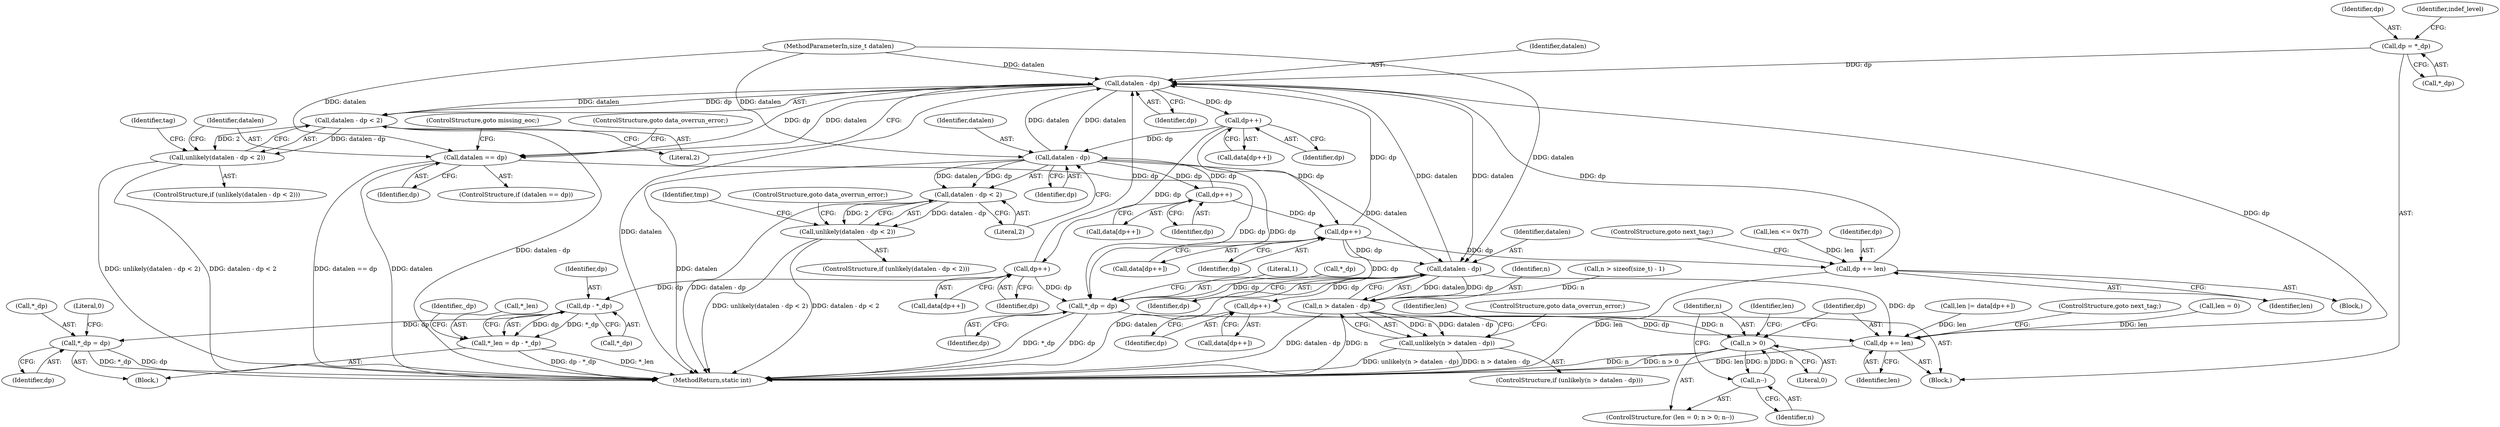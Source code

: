 digraph "1_linux_23c8a812dc3c621009e4f0e5342aa4e2ede1ceaa@pointer" {
"1000114" [label="(Call,dp = *_dp)"];
"1000128" [label="(Call,datalen - dp)"];
"1000127" [label="(Call,datalen - dp < 2)"];
"1000126" [label="(Call,unlikely(datalen - dp < 2))"];
"1000134" [label="(Call,datalen == dp)"];
"1000314" [label="(Call,*_dp = dp)"];
"1000143" [label="(Call,dp++)"];
"1000154" [label="(Call,dp++)"];
"1000167" [label="(Call,dp - *_dp)"];
"1000164" [label="(Call,*_len = dp - *_dp)"];
"1000171" [label="(Call,*_dp = dp)"];
"1000191" [label="(Call,datalen - dp)"];
"1000190" [label="(Call,datalen - dp < 2)"];
"1000189" [label="(Call,unlikely(datalen - dp < 2))"];
"1000200" [label="(Call,dp++)"];
"1000209" [label="(Call,dp++)"];
"1000216" [label="(Call,dp += len)"];
"1000257" [label="(Call,datalen - dp)"];
"1000255" [label="(Call,n > datalen - dp)"];
"1000254" [label="(Call,unlikely(n > datalen - dp))"];
"1000265" [label="(Call,n > 0)"];
"1000268" [label="(Call,n--)"];
"1000278" [label="(Call,dp++)"];
"1000280" [label="(Call,dp += len)"];
"1000135" [label="(Identifier,datalen)"];
"1000219" [label="(ControlStructure,goto next_tag;)"];
"1000263" [label="(Identifier,len)"];
"1000274" [label="(Call,len |= data[dp++])"];
"1000116" [label="(Call,*_dp)"];
"1000163" [label="(Block,)"];
"1000191" [label="(Call,datalen - dp)"];
"1000272" [label="(Identifier,len)"];
"1000257" [label="(Call,datalen - dp)"];
"1000320" [label="(Literal,1)"];
"1000280" [label="(Call,dp += len)"];
"1000176" [label="(Literal,0)"];
"1000266" [label="(Identifier,n)"];
"1000192" [label="(Identifier,datalen)"];
"1000125" [label="(ControlStructure,if (unlikely(datalen - dp < 2)))"];
"1000165" [label="(Call,*_len)"];
"1000143" [label="(Call,dp++)"];
"1000281" [label="(Identifier,dp)"];
"1000154" [label="(Call,dp++)"];
"1000254" [label="(Call,unlikely(n > datalen - dp))"];
"1000134" [label="(Call,datalen == dp)"];
"1000282" [label="(Identifier,len)"];
"1000278" [label="(Call,dp++)"];
"1000172" [label="(Call,*_dp)"];
"1000212" [label="(Call,len <= 0x7f)"];
"1000261" [label="(ControlStructure,for (len = 0; n > 0; n--))"];
"1000127" [label="(Call,datalen - dp < 2)"];
"1000140" [label="(Identifier,tag)"];
"1000283" [label="(ControlStructure,goto next_tag;)"];
"1000167" [label="(Call,dp - *_dp)"];
"1000131" [label="(Literal,2)"];
"1000174" [label="(Identifier,dp)"];
"1000260" [label="(ControlStructure,goto data_overrun_error;)"];
"1000164" [label="(Call,*_len = dp - *_dp)"];
"1000190" [label="(Call,datalen - dp < 2)"];
"1000141" [label="(Call,data[dp++])"];
"1000126" [label="(Call,unlikely(datalen - dp < 2))"];
"1000259" [label="(Identifier,dp)"];
"1000207" [label="(Call,data[dp++])"];
"1000267" [label="(Literal,0)"];
"1000217" [label="(Identifier,dp)"];
"1000268" [label="(Call,n--)"];
"1000138" [label="(ControlStructure,goto data_overrun_error;)"];
"1000129" [label="(Identifier,datalen)"];
"1000128" [label="(Call,datalen - dp)"];
"1000215" [label="(Block,)"];
"1000115" [label="(Identifier,dp)"];
"1000201" [label="(Identifier,dp)"];
"1000315" [label="(Call,*_dp)"];
"1000279" [label="(Identifier,dp)"];
"1000317" [label="(Identifier,dp)"];
"1000122" [label="(Identifier,indef_level)"];
"1000130" [label="(Identifier,dp)"];
"1000169" [label="(Call,*_dp)"];
"1000189" [label="(Call,unlikely(datalen - dp < 2))"];
"1000209" [label="(Call,dp++)"];
"1000136" [label="(Identifier,dp)"];
"1000256" [label="(Identifier,n)"];
"1000168" [label="(Identifier,dp)"];
"1000188" [label="(ControlStructure,if (unlikely(datalen - dp < 2)))"];
"1000200" [label="(Call,dp++)"];
"1000314" [label="(Call,*_dp = dp)"];
"1000110" [label="(Block,)"];
"1000195" [label="(ControlStructure,goto data_overrun_error;)"];
"1000218" [label="(Identifier,len)"];
"1000253" [label="(ControlStructure,if (unlikely(n > datalen - dp)))"];
"1000144" [label="(Identifier,dp)"];
"1000137" [label="(ControlStructure,goto missing_eoc;)"];
"1000246" [label="(Call,n > sizeof(size_t) - 1)"];
"1000198" [label="(Call,data[dp++])"];
"1000197" [label="(Identifier,tmp)"];
"1000269" [label="(Identifier,n)"];
"1000265" [label="(Call,n > 0)"];
"1000155" [label="(Identifier,dp)"];
"1000194" [label="(Literal,2)"];
"1000216" [label="(Call,dp += len)"];
"1000262" [label="(Call,len = 0)"];
"1000210" [label="(Identifier,dp)"];
"1000258" [label="(Identifier,datalen)"];
"1000133" [label="(ControlStructure,if (datalen == dp))"];
"1000173" [label="(Identifier,_dp)"];
"1000114" [label="(Call,dp = *_dp)"];
"1000193" [label="(Identifier,dp)"];
"1000321" [label="(MethodReturn,static int)"];
"1000152" [label="(Call,data[dp++])"];
"1000106" [label="(MethodParameterIn,size_t datalen)"];
"1000276" [label="(Call,data[dp++])"];
"1000171" [label="(Call,*_dp = dp)"];
"1000255" [label="(Call,n > datalen - dp)"];
"1000114" -> "1000110"  [label="AST: "];
"1000114" -> "1000116"  [label="CFG: "];
"1000115" -> "1000114"  [label="AST: "];
"1000116" -> "1000114"  [label="AST: "];
"1000122" -> "1000114"  [label="CFG: "];
"1000114" -> "1000128"  [label="DDG: dp"];
"1000128" -> "1000127"  [label="AST: "];
"1000128" -> "1000130"  [label="CFG: "];
"1000129" -> "1000128"  [label="AST: "];
"1000130" -> "1000128"  [label="AST: "];
"1000131" -> "1000128"  [label="CFG: "];
"1000128" -> "1000321"  [label="DDG: datalen"];
"1000128" -> "1000127"  [label="DDG: datalen"];
"1000128" -> "1000127"  [label="DDG: dp"];
"1000257" -> "1000128"  [label="DDG: datalen"];
"1000191" -> "1000128"  [label="DDG: datalen"];
"1000106" -> "1000128"  [label="DDG: datalen"];
"1000209" -> "1000128"  [label="DDG: dp"];
"1000216" -> "1000128"  [label="DDG: dp"];
"1000154" -> "1000128"  [label="DDG: dp"];
"1000280" -> "1000128"  [label="DDG: dp"];
"1000128" -> "1000134"  [label="DDG: datalen"];
"1000128" -> "1000134"  [label="DDG: dp"];
"1000128" -> "1000143"  [label="DDG: dp"];
"1000128" -> "1000191"  [label="DDG: datalen"];
"1000128" -> "1000257"  [label="DDG: datalen"];
"1000127" -> "1000126"  [label="AST: "];
"1000127" -> "1000131"  [label="CFG: "];
"1000131" -> "1000127"  [label="AST: "];
"1000126" -> "1000127"  [label="CFG: "];
"1000127" -> "1000321"  [label="DDG: datalen - dp"];
"1000127" -> "1000126"  [label="DDG: datalen - dp"];
"1000127" -> "1000126"  [label="DDG: 2"];
"1000126" -> "1000125"  [label="AST: "];
"1000135" -> "1000126"  [label="CFG: "];
"1000140" -> "1000126"  [label="CFG: "];
"1000126" -> "1000321"  [label="DDG: unlikely(datalen - dp < 2)"];
"1000126" -> "1000321"  [label="DDG: datalen - dp < 2"];
"1000134" -> "1000133"  [label="AST: "];
"1000134" -> "1000136"  [label="CFG: "];
"1000135" -> "1000134"  [label="AST: "];
"1000136" -> "1000134"  [label="AST: "];
"1000137" -> "1000134"  [label="CFG: "];
"1000138" -> "1000134"  [label="CFG: "];
"1000134" -> "1000321"  [label="DDG: datalen"];
"1000134" -> "1000321"  [label="DDG: datalen == dp"];
"1000106" -> "1000134"  [label="DDG: datalen"];
"1000134" -> "1000314"  [label="DDG: dp"];
"1000314" -> "1000110"  [label="AST: "];
"1000314" -> "1000317"  [label="CFG: "];
"1000315" -> "1000314"  [label="AST: "];
"1000317" -> "1000314"  [label="AST: "];
"1000320" -> "1000314"  [label="CFG: "];
"1000314" -> "1000321"  [label="DDG: *_dp"];
"1000314" -> "1000321"  [label="DDG: dp"];
"1000257" -> "1000314"  [label="DDG: dp"];
"1000209" -> "1000314"  [label="DDG: dp"];
"1000154" -> "1000314"  [label="DDG: dp"];
"1000191" -> "1000314"  [label="DDG: dp"];
"1000143" -> "1000141"  [label="AST: "];
"1000143" -> "1000144"  [label="CFG: "];
"1000144" -> "1000143"  [label="AST: "];
"1000141" -> "1000143"  [label="CFG: "];
"1000143" -> "1000154"  [label="DDG: dp"];
"1000143" -> "1000191"  [label="DDG: dp"];
"1000143" -> "1000209"  [label="DDG: dp"];
"1000154" -> "1000152"  [label="AST: "];
"1000154" -> "1000155"  [label="CFG: "];
"1000155" -> "1000154"  [label="AST: "];
"1000152" -> "1000154"  [label="CFG: "];
"1000154" -> "1000167"  [label="DDG: dp"];
"1000167" -> "1000164"  [label="AST: "];
"1000167" -> "1000169"  [label="CFG: "];
"1000168" -> "1000167"  [label="AST: "];
"1000169" -> "1000167"  [label="AST: "];
"1000164" -> "1000167"  [label="CFG: "];
"1000167" -> "1000164"  [label="DDG: dp"];
"1000167" -> "1000164"  [label="DDG: *_dp"];
"1000167" -> "1000171"  [label="DDG: dp"];
"1000164" -> "1000163"  [label="AST: "];
"1000165" -> "1000164"  [label="AST: "];
"1000173" -> "1000164"  [label="CFG: "];
"1000164" -> "1000321"  [label="DDG: dp - *_dp"];
"1000164" -> "1000321"  [label="DDG: *_len"];
"1000171" -> "1000163"  [label="AST: "];
"1000171" -> "1000174"  [label="CFG: "];
"1000172" -> "1000171"  [label="AST: "];
"1000174" -> "1000171"  [label="AST: "];
"1000176" -> "1000171"  [label="CFG: "];
"1000171" -> "1000321"  [label="DDG: *_dp"];
"1000171" -> "1000321"  [label="DDG: dp"];
"1000191" -> "1000190"  [label="AST: "];
"1000191" -> "1000193"  [label="CFG: "];
"1000192" -> "1000191"  [label="AST: "];
"1000193" -> "1000191"  [label="AST: "];
"1000194" -> "1000191"  [label="CFG: "];
"1000191" -> "1000321"  [label="DDG: datalen"];
"1000191" -> "1000190"  [label="DDG: datalen"];
"1000191" -> "1000190"  [label="DDG: dp"];
"1000106" -> "1000191"  [label="DDG: datalen"];
"1000200" -> "1000191"  [label="DDG: dp"];
"1000191" -> "1000200"  [label="DDG: dp"];
"1000191" -> "1000257"  [label="DDG: datalen"];
"1000190" -> "1000189"  [label="AST: "];
"1000190" -> "1000194"  [label="CFG: "];
"1000194" -> "1000190"  [label="AST: "];
"1000189" -> "1000190"  [label="CFG: "];
"1000190" -> "1000321"  [label="DDG: datalen - dp"];
"1000190" -> "1000189"  [label="DDG: datalen - dp"];
"1000190" -> "1000189"  [label="DDG: 2"];
"1000189" -> "1000188"  [label="AST: "];
"1000195" -> "1000189"  [label="CFG: "];
"1000197" -> "1000189"  [label="CFG: "];
"1000189" -> "1000321"  [label="DDG: datalen - dp < 2"];
"1000189" -> "1000321"  [label="DDG: unlikely(datalen - dp < 2)"];
"1000200" -> "1000198"  [label="AST: "];
"1000200" -> "1000201"  [label="CFG: "];
"1000201" -> "1000200"  [label="AST: "];
"1000198" -> "1000200"  [label="CFG: "];
"1000200" -> "1000209"  [label="DDG: dp"];
"1000209" -> "1000207"  [label="AST: "];
"1000209" -> "1000210"  [label="CFG: "];
"1000210" -> "1000209"  [label="AST: "];
"1000207" -> "1000209"  [label="CFG: "];
"1000209" -> "1000216"  [label="DDG: dp"];
"1000209" -> "1000257"  [label="DDG: dp"];
"1000216" -> "1000215"  [label="AST: "];
"1000216" -> "1000218"  [label="CFG: "];
"1000217" -> "1000216"  [label="AST: "];
"1000218" -> "1000216"  [label="AST: "];
"1000219" -> "1000216"  [label="CFG: "];
"1000216" -> "1000321"  [label="DDG: len"];
"1000212" -> "1000216"  [label="DDG: len"];
"1000257" -> "1000255"  [label="AST: "];
"1000257" -> "1000259"  [label="CFG: "];
"1000258" -> "1000257"  [label="AST: "];
"1000259" -> "1000257"  [label="AST: "];
"1000255" -> "1000257"  [label="CFG: "];
"1000257" -> "1000321"  [label="DDG: datalen"];
"1000257" -> "1000255"  [label="DDG: datalen"];
"1000257" -> "1000255"  [label="DDG: dp"];
"1000106" -> "1000257"  [label="DDG: datalen"];
"1000257" -> "1000278"  [label="DDG: dp"];
"1000257" -> "1000280"  [label="DDG: dp"];
"1000255" -> "1000254"  [label="AST: "];
"1000256" -> "1000255"  [label="AST: "];
"1000254" -> "1000255"  [label="CFG: "];
"1000255" -> "1000321"  [label="DDG: datalen - dp"];
"1000255" -> "1000321"  [label="DDG: n"];
"1000255" -> "1000254"  [label="DDG: n"];
"1000255" -> "1000254"  [label="DDG: datalen - dp"];
"1000246" -> "1000255"  [label="DDG: n"];
"1000255" -> "1000265"  [label="DDG: n"];
"1000254" -> "1000253"  [label="AST: "];
"1000260" -> "1000254"  [label="CFG: "];
"1000263" -> "1000254"  [label="CFG: "];
"1000254" -> "1000321"  [label="DDG: n > datalen - dp"];
"1000254" -> "1000321"  [label="DDG: unlikely(n > datalen - dp)"];
"1000265" -> "1000261"  [label="AST: "];
"1000265" -> "1000267"  [label="CFG: "];
"1000266" -> "1000265"  [label="AST: "];
"1000267" -> "1000265"  [label="AST: "];
"1000272" -> "1000265"  [label="CFG: "];
"1000281" -> "1000265"  [label="CFG: "];
"1000265" -> "1000321"  [label="DDG: n > 0"];
"1000265" -> "1000321"  [label="DDG: n"];
"1000268" -> "1000265"  [label="DDG: n"];
"1000265" -> "1000268"  [label="DDG: n"];
"1000268" -> "1000261"  [label="AST: "];
"1000268" -> "1000269"  [label="CFG: "];
"1000269" -> "1000268"  [label="AST: "];
"1000266" -> "1000268"  [label="CFG: "];
"1000278" -> "1000276"  [label="AST: "];
"1000278" -> "1000279"  [label="CFG: "];
"1000279" -> "1000278"  [label="AST: "];
"1000276" -> "1000278"  [label="CFG: "];
"1000278" -> "1000280"  [label="DDG: dp"];
"1000280" -> "1000110"  [label="AST: "];
"1000280" -> "1000282"  [label="CFG: "];
"1000281" -> "1000280"  [label="AST: "];
"1000282" -> "1000280"  [label="AST: "];
"1000283" -> "1000280"  [label="CFG: "];
"1000280" -> "1000321"  [label="DDG: len"];
"1000274" -> "1000280"  [label="DDG: len"];
"1000262" -> "1000280"  [label="DDG: len"];
}
